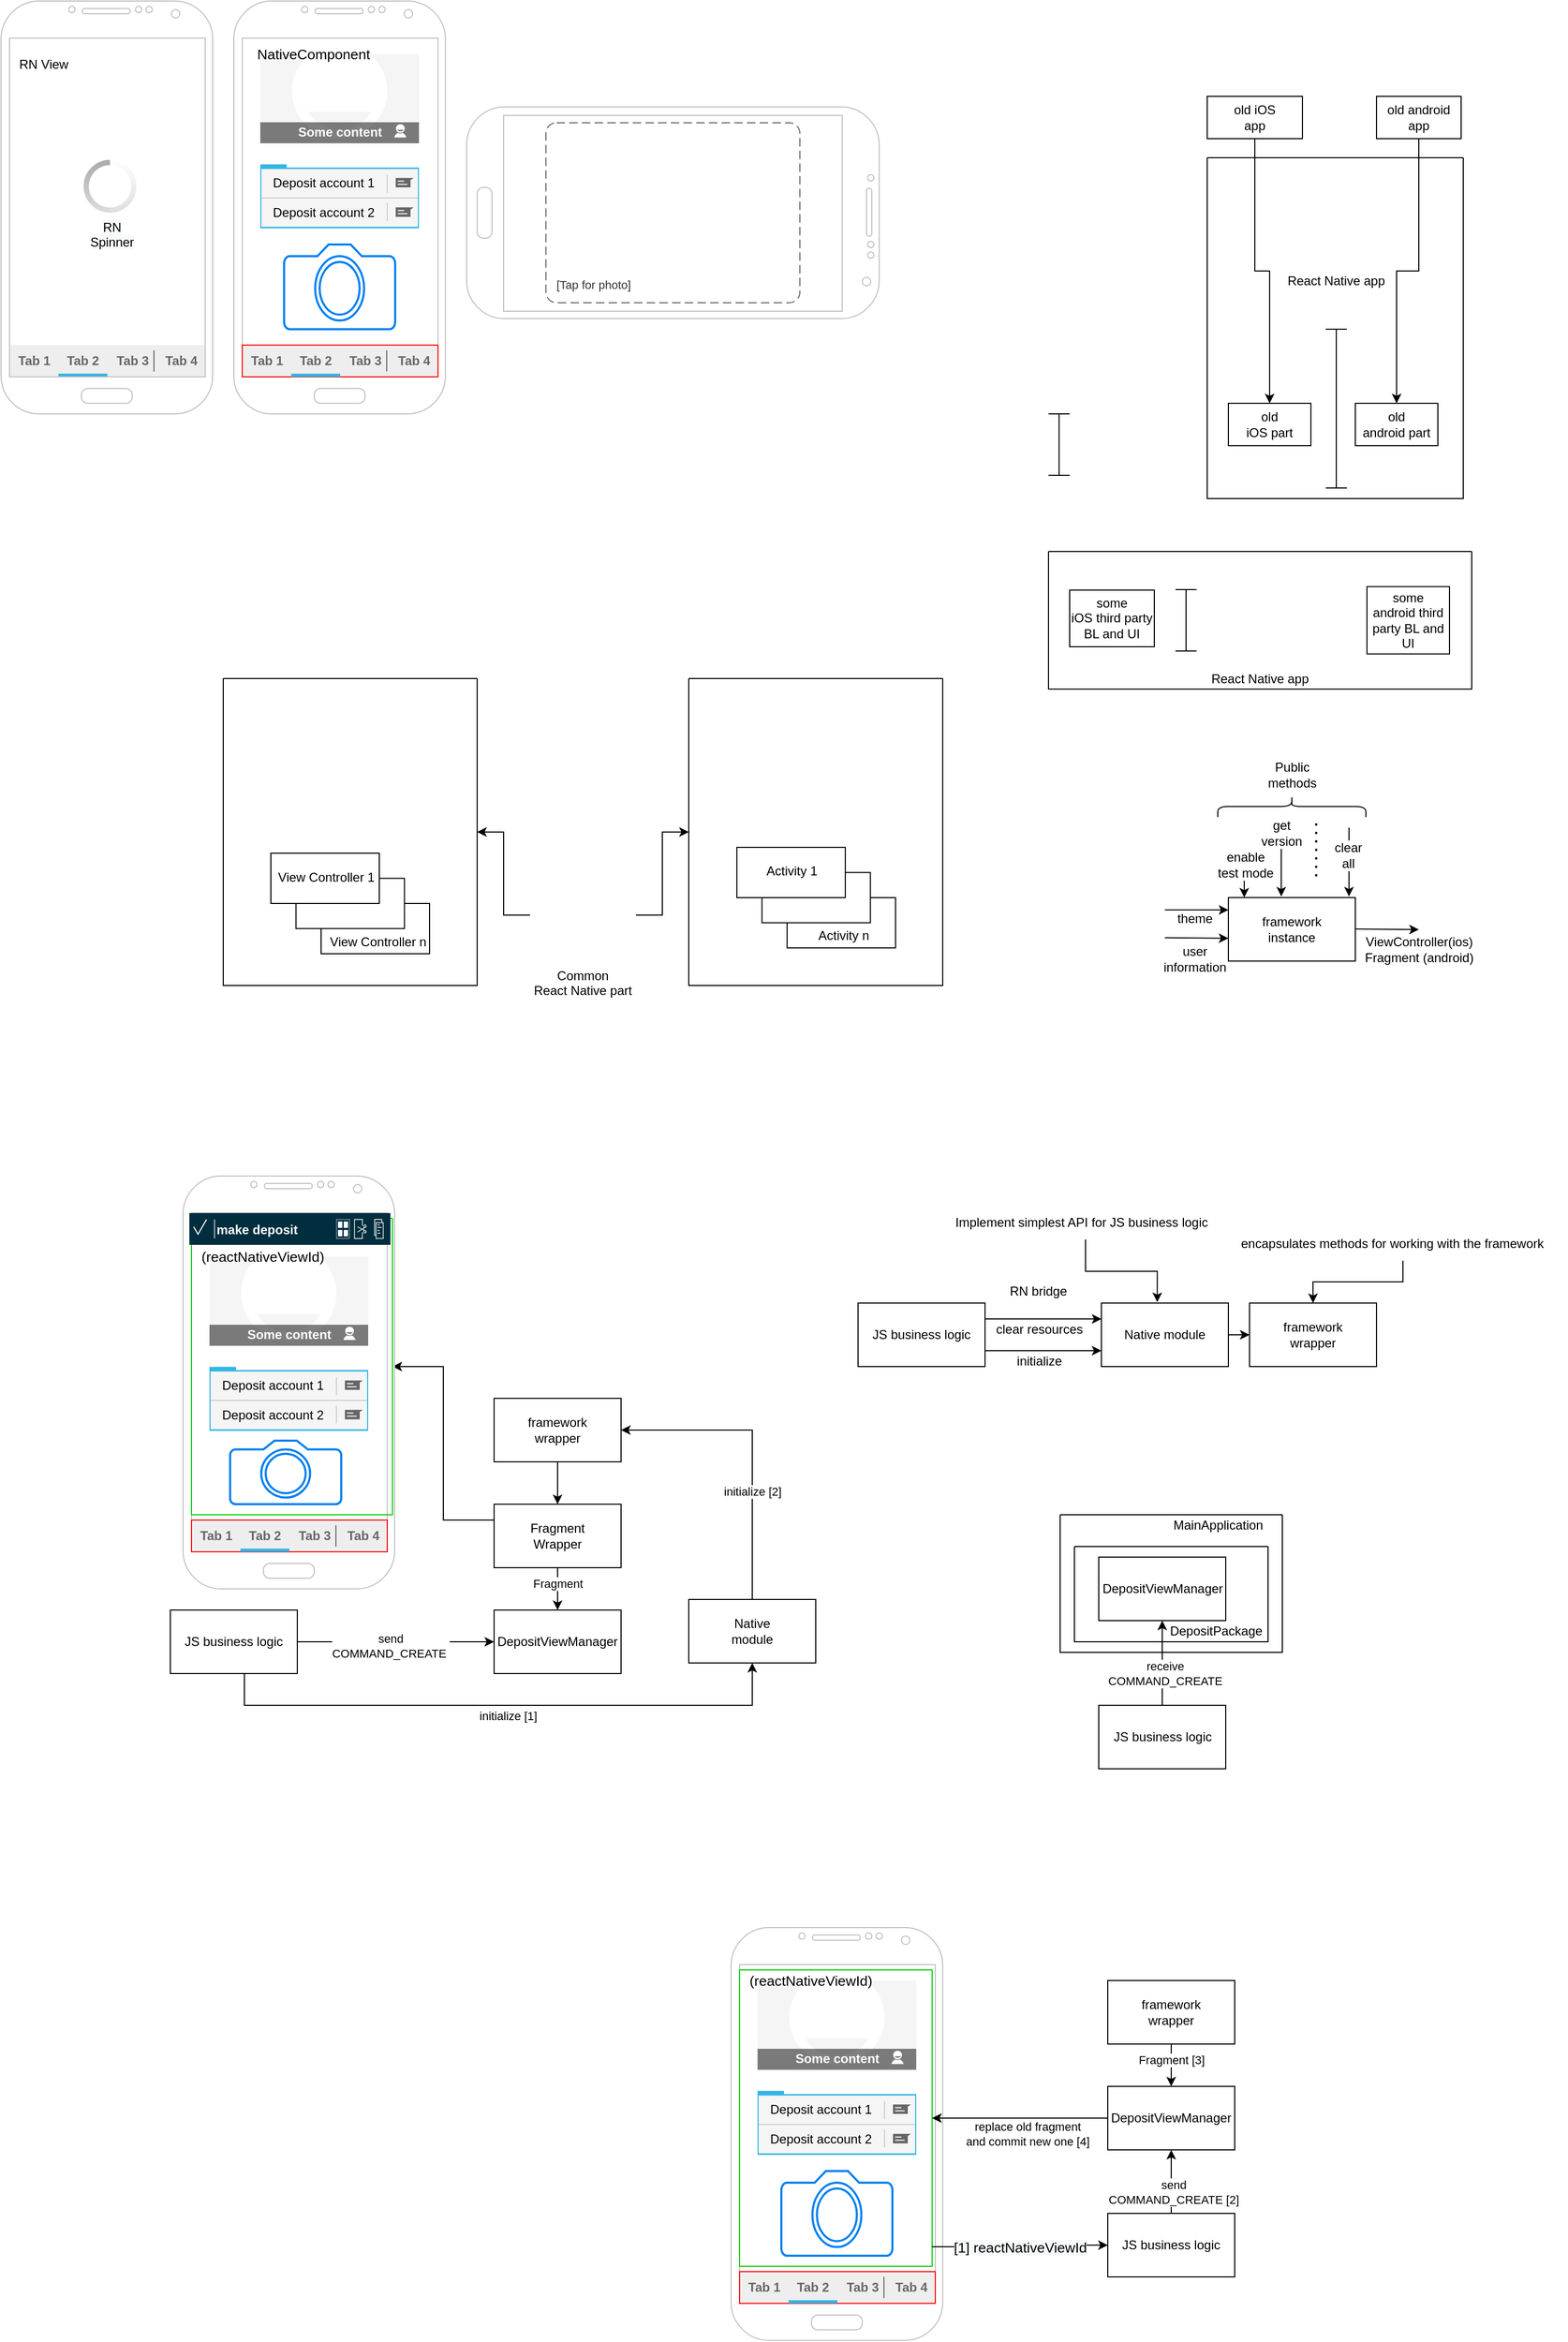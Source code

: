 <mxfile version="16.6.6" type="github">
  <diagram id="C5RBs43oDa-KdzZeNtuy" name="Page-1">
    <mxGraphModel dx="1318" dy="682" grid="1" gridSize="10" guides="1" tooltips="1" connect="1" arrows="1" fold="1" page="1" pageScale="1" pageWidth="827" pageHeight="1169" math="0" shadow="0">
      <root>
        <mxCell id="WIyWlLk6GJQsqaUBKTNV-0" />
        <mxCell id="WIyWlLk6GJQsqaUBKTNV-1" parent="WIyWlLk6GJQsqaUBKTNV-0" />
        <mxCell id="p4bR1tGpnA0kBvsWJO0l-9" value="" style="group" parent="WIyWlLk6GJQsqaUBKTNV-1" vertex="1" connectable="0">
          <mxGeometry x="30" y="90" width="200" height="390" as="geometry" />
        </mxCell>
        <mxCell id="p4bR1tGpnA0kBvsWJO0l-1" value="" style="strokeWidth=1;html=1;shadow=0;dashed=0;shape=mxgraph.android.rrect;rSize=0;fillColor=#eeeeee;strokeColor=none;" parent="p4bR1tGpnA0kBvsWJO0l-9" vertex="1">
          <mxGeometry x="8" y="325" width="185" height="30" as="geometry" />
        </mxCell>
        <mxCell id="p4bR1tGpnA0kBvsWJO0l-2" value="Tab 1" style="strokeWidth=1;html=1;shadow=0;dashed=0;shape=mxgraph.android.anchor;fontStyle=1;fontColor=#666666;" parent="p4bR1tGpnA0kBvsWJO0l-1" vertex="1">
          <mxGeometry width="46.25" height="30" as="geometry" />
        </mxCell>
        <mxCell id="p4bR1tGpnA0kBvsWJO0l-3" value="Tab 2" style="strokeWidth=1;html=1;shadow=0;dashed=0;shape=mxgraph.android.rrect;rSize=0;fontStyle=1;fillColor=none;strokeColor=none;fontColor=#666666;" parent="p4bR1tGpnA0kBvsWJO0l-1" vertex="1">
          <mxGeometry x="46.25" width="46.25" height="30" as="geometry" />
        </mxCell>
        <mxCell id="p4bR1tGpnA0kBvsWJO0l-4" value="" style="strokeWidth=1;html=1;shadow=0;dashed=0;shape=mxgraph.android.rrect;rSize=0;fillColor=#33b5e5;strokeColor=none;" parent="p4bR1tGpnA0kBvsWJO0l-3" vertex="1">
          <mxGeometry y="27" width="46.25" height="3" as="geometry" />
        </mxCell>
        <mxCell id="p4bR1tGpnA0kBvsWJO0l-5" value="Tab 3" style="strokeWidth=1;html=1;shadow=0;dashed=0;shape=mxgraph.android.anchor;fontStyle=1;fontColor=#666666;" parent="p4bR1tGpnA0kBvsWJO0l-1" vertex="1">
          <mxGeometry x="92.5" width="46.25" height="30" as="geometry" />
        </mxCell>
        <mxCell id="p4bR1tGpnA0kBvsWJO0l-6" value="Tab 4" style="strokeWidth=1;html=1;shadow=0;dashed=0;shape=mxgraph.android.anchor;fontStyle=1;fontColor=#666666;" parent="p4bR1tGpnA0kBvsWJO0l-1" vertex="1">
          <mxGeometry x="138.75" width="46.25" height="30" as="geometry" />
        </mxCell>
        <mxCell id="p4bR1tGpnA0kBvsWJO0l-7" value="" style="shape=line;strokeColor=#666666;direction=south;" parent="p4bR1tGpnA0kBvsWJO0l-1" vertex="1">
          <mxGeometry x="131.5" y="5" width="10" height="20" as="geometry" />
        </mxCell>
        <mxCell id="p4bR1tGpnA0kBvsWJO0l-0" value="" style="verticalLabelPosition=bottom;verticalAlign=top;html=1;shadow=0;dashed=0;strokeWidth=1;shape=mxgraph.android.phone2;strokeColor=#c0c0c0;" parent="p4bR1tGpnA0kBvsWJO0l-9" vertex="1">
          <mxGeometry width="200" height="390" as="geometry" />
        </mxCell>
        <mxCell id="p4bR1tGpnA0kBvsWJO0l-8" value="" style="verticalLabelPosition=bottom;verticalAlign=top;html=1;shadow=0;dashed=0;strokeWidth=1;shape=mxgraph.android.indeterminateSpinner;" parent="p4bR1tGpnA0kBvsWJO0l-9" vertex="1">
          <mxGeometry x="78" y="150" width="50" height="50" as="geometry" />
        </mxCell>
        <mxCell id="KGTTk-ImKD-ywLQ9llr4-223" value="RN View" style="text;html=1;align=center;verticalAlign=middle;resizable=0;points=[];autosize=1;strokeColor=none;fillColor=none;fontSize=12;fontFamily=Helvetica;fontColor=default;" parent="p4bR1tGpnA0kBvsWJO0l-9" vertex="1">
          <mxGeometry x="10" y="50" width="60" height="20" as="geometry" />
        </mxCell>
        <mxCell id="KGTTk-ImKD-ywLQ9llr4-224" value="&lt;span style=&quot;color: rgb(0 , 0 , 0) ; font-family: &amp;#34;helvetica&amp;#34; ; font-size: 12px ; font-style: normal ; font-weight: 400 ; letter-spacing: normal ; text-indent: 0px ; text-transform: none ; word-spacing: 0px ; background-color: rgb(248 , 249 , 250) ; display: inline ; float: none&quot;&gt;RN&lt;br&gt;Spinner&lt;/span&gt;" style="text;whiteSpace=wrap;html=1;fontSize=12;fontFamily=Helvetica;fontColor=default;align=center;" parent="p4bR1tGpnA0kBvsWJO0l-9" vertex="1">
          <mxGeometry x="70" y="200" width="70" height="30" as="geometry" />
        </mxCell>
        <mxCell id="p4bR1tGpnA0kBvsWJO0l-28" value="" style="group" parent="WIyWlLk6GJQsqaUBKTNV-1" vertex="1" connectable="0">
          <mxGeometry x="250" y="90" width="200" height="390" as="geometry" />
        </mxCell>
        <mxCell id="p4bR1tGpnA0kBvsWJO0l-11" value="" style="verticalLabelPosition=bottom;verticalAlign=top;html=1;shadow=0;dashed=0;strokeWidth=1;shape=mxgraph.android.phone2;strokeColor=#c0c0c0;" parent="p4bR1tGpnA0kBvsWJO0l-28" vertex="1">
          <mxGeometry width="200" height="390" as="geometry" />
        </mxCell>
        <mxCell id="p4bR1tGpnA0kBvsWJO0l-12" value="" style="strokeWidth=1;html=1;shadow=0;dashed=0;shape=mxgraph.android.rrect;rSize=0;fillColor=#eeeeee;strokeColor=#FF0000;" parent="p4bR1tGpnA0kBvsWJO0l-28" vertex="1">
          <mxGeometry x="8" y="325" width="185" height="30" as="geometry" />
        </mxCell>
        <mxCell id="p4bR1tGpnA0kBvsWJO0l-13" value="Tab 1" style="strokeWidth=1;html=1;shadow=0;dashed=0;shape=mxgraph.android.anchor;fontStyle=1;fontColor=#666666;" parent="p4bR1tGpnA0kBvsWJO0l-12" vertex="1">
          <mxGeometry width="46.25" height="30" as="geometry" />
        </mxCell>
        <mxCell id="p4bR1tGpnA0kBvsWJO0l-14" value="Tab 2" style="strokeWidth=1;html=1;shadow=0;dashed=0;shape=mxgraph.android.rrect;rSize=0;fontStyle=1;fillColor=none;strokeColor=none;fontColor=#666666;" parent="p4bR1tGpnA0kBvsWJO0l-12" vertex="1">
          <mxGeometry x="46.25" width="46.25" height="30" as="geometry" />
        </mxCell>
        <mxCell id="p4bR1tGpnA0kBvsWJO0l-15" value="" style="strokeWidth=1;html=1;shadow=0;dashed=0;shape=mxgraph.android.rrect;rSize=0;fillColor=#33b5e5;strokeColor=none;" parent="p4bR1tGpnA0kBvsWJO0l-14" vertex="1">
          <mxGeometry y="27" width="46.25" height="3" as="geometry" />
        </mxCell>
        <mxCell id="p4bR1tGpnA0kBvsWJO0l-16" value="Tab 3" style="strokeWidth=1;html=1;shadow=0;dashed=0;shape=mxgraph.android.anchor;fontStyle=1;fontColor=#666666;" parent="p4bR1tGpnA0kBvsWJO0l-12" vertex="1">
          <mxGeometry x="92.5" width="46.25" height="30" as="geometry" />
        </mxCell>
        <mxCell id="p4bR1tGpnA0kBvsWJO0l-17" value="Tab 4" style="strokeWidth=1;html=1;shadow=0;dashed=0;shape=mxgraph.android.anchor;fontStyle=1;fontColor=#666666;" parent="p4bR1tGpnA0kBvsWJO0l-12" vertex="1">
          <mxGeometry x="138.75" width="46.25" height="30" as="geometry" />
        </mxCell>
        <mxCell id="p4bR1tGpnA0kBvsWJO0l-18" value="" style="shape=line;strokeColor=#666666;direction=south;" parent="p4bR1tGpnA0kBvsWJO0l-12" vertex="1">
          <mxGeometry x="131.5" y="5" width="10" height="20" as="geometry" />
        </mxCell>
        <mxCell id="p4bR1tGpnA0kBvsWJO0l-23" value="" style="strokeWidth=1;html=1;shadow=0;dashed=0;shape=mxgraph.android.quick_contact;sketch=0;" parent="p4bR1tGpnA0kBvsWJO0l-28" vertex="1">
          <mxGeometry x="25" y="50" width="150" height="165" as="geometry" />
        </mxCell>
        <mxCell id="p4bR1tGpnA0kBvsWJO0l-24" value="Some content" style="strokeWidth=1;html=1;shadow=0;dashed=0;shape=mxgraph.android.anchor;rSize=0;fontStyle=1;fontColor=#FFFFFF;" parent="p4bR1tGpnA0kBvsWJO0l-23" vertex="1">
          <mxGeometry y="65" width="150" height="18" as="geometry" />
        </mxCell>
        <mxCell id="p4bR1tGpnA0kBvsWJO0l-25" value="Deposit account 1" style="strokeWidth=1;html=1;shadow=0;dashed=0;shape=mxgraph.android.anchor;rSize=0;align=left;spacingLeft=10;" parent="p4bR1tGpnA0kBvsWJO0l-23" vertex="1">
          <mxGeometry y="108" width="120" height="28" as="geometry" />
        </mxCell>
        <mxCell id="p4bR1tGpnA0kBvsWJO0l-26" value="Deposit account 2" style="strokeWidth=1;html=1;shadow=0;dashed=0;shape=mxgraph.android.anchor;rSize=0;align=left;spacingLeft=10;" parent="p4bR1tGpnA0kBvsWJO0l-23" vertex="1">
          <mxGeometry y="136" width="120" height="28" as="geometry" />
        </mxCell>
        <mxCell id="KGTTk-ImKD-ywLQ9llr4-226" value="&lt;span id=&quot;docs-internal-guid-2c0e8ebd-7fff-5eb9-b95c-8e6b82423e43&quot;&gt;&lt;span style=&quot;font-size: 10pt ; font-family: &amp;#34;arial&amp;#34; ; background-color: transparent ; vertical-align: baseline&quot;&gt;NativeComponent&lt;/span&gt;&lt;/span&gt;" style="text;html=1;align=center;verticalAlign=middle;resizable=0;points=[];autosize=1;strokeColor=none;fillColor=none;fontSize=12;fontFamily=Helvetica;fontColor=default;" parent="p4bR1tGpnA0kBvsWJO0l-23" vertex="1">
          <mxGeometry x="-10" y="-10" width="120" height="20" as="geometry" />
        </mxCell>
        <mxCell id="p4bR1tGpnA0kBvsWJO0l-27" value="" style="html=1;verticalLabelPosition=bottom;align=center;labelBackgroundColor=#ffffff;verticalAlign=top;strokeWidth=2;strokeColor=#0080F0;shadow=0;dashed=0;shape=mxgraph.ios7.icons.camera;" parent="p4bR1tGpnA0kBvsWJO0l-28" vertex="1">
          <mxGeometry x="47.5" y="230" width="105" height="80" as="geometry" />
        </mxCell>
        <mxCell id="p4bR1tGpnA0kBvsWJO0l-30" value="" style="verticalLabelPosition=bottom;verticalAlign=top;html=1;shadow=0;dashed=0;strokeWidth=1;shape=mxgraph.android.phone2;strokeColor=#c0c0c0;direction=south;" parent="WIyWlLk6GJQsqaUBKTNV-1" vertex="1">
          <mxGeometry x="470" y="190" width="390" height="200" as="geometry" />
        </mxCell>
        <mxCell id="KGTTk-ImKD-ywLQ9llr4-15" value="" style="shape=image;verticalLabelPosition=bottom;labelBackgroundColor=default;verticalAlign=top;aspect=fixed;imageAspect=0;image=https://www.pinclipart.com/picdir/big/340-3403092_check-clipart-deposit-png-download.png;" parent="WIyWlLk6GJQsqaUBKTNV-1" vertex="1">
          <mxGeometry x="585" y="220" width="160" height="120" as="geometry" />
        </mxCell>
        <object placeholders="1" c4Name="" c4Type="SystemScopeBoundary" c4Application="Tap for photo" label="&lt;font style=&quot;font-size: 16px&quot;&gt;&lt;b&gt;&lt;div style=&quot;text-align: left&quot;&gt;%c4Name%&lt;/div&gt;&lt;/b&gt;&lt;/font&gt;&lt;div style=&quot;text-align: left&quot;&gt;[%c4Application%]&lt;/div&gt;" id="KGTTk-ImKD-ywLQ9llr4-31">
          <mxCell style="rounded=1;fontSize=11;whiteSpace=wrap;html=1;dashed=1;arcSize=20;fillColor=none;strokeColor=#666666;fontColor=#333333;labelBackgroundColor=none;align=left;verticalAlign=bottom;labelBorderColor=none;spacingTop=0;spacing=10;dashPattern=8 4;metaEdit=1;rotatable=0;perimeter=rectanglePerimeter;noLabel=0;labelPadding=0;allowArrows=0;connectable=0;expand=0;recursiveResize=0;editable=1;pointerEvents=0;absoluteArcSize=1;points=[[0.25,0,0],[0.5,0,0],[0.75,0,0],[1,0.25,0],[1,0.5,0],[1,0.75,0],[0.75,1,0],[0.5,1,0],[0.25,1,0],[0,0.75,0],[0,0.5,0],[0,0.25,0]];fontFamily=Helvetica;" parent="WIyWlLk6GJQsqaUBKTNV-1" vertex="1">
            <mxGeometry x="545" y="205" width="240" height="170" as="geometry" />
          </mxCell>
        </object>
        <mxCell id="KGTTk-ImKD-ywLQ9llr4-59" value="" style="swimlane;startSize=0;labelBackgroundColor=default;fontFamily=Helvetica;fontSize=12;fontColor=default;strokeColor=default;fillColor=default;" parent="WIyWlLk6GJQsqaUBKTNV-1" vertex="1">
          <mxGeometry x="240" y="730" width="240" height="290" as="geometry" />
        </mxCell>
        <mxCell id="KGTTk-ImKD-ywLQ9llr4-32" value="" style="shape=image;verticalLabelPosition=bottom;labelBackgroundColor=default;verticalAlign=top;aspect=fixed;imageAspect=0;image=https://upload.wikimedia.org/wikipedia/commons/thumb/c/ca/IOS_logo.svg/300px-IOS_logo.svg.png;" parent="KGTTk-ImKD-ywLQ9llr4-59" vertex="1">
          <mxGeometry x="50" y="10" width="140" height="140" as="geometry" />
        </mxCell>
        <mxCell id="KGTTk-ImKD-ywLQ9llr4-74" value="" style="group" parent="KGTTk-ImKD-ywLQ9llr4-59" vertex="1" connectable="0">
          <mxGeometry x="45" y="165" width="154" height="106" as="geometry" />
        </mxCell>
        <mxCell id="KGTTk-ImKD-ywLQ9llr4-67" value="" style="verticalLabelPosition=bottom;verticalAlign=top;html=1;shape=mxgraph.basic.layered_rect;dx=47.5;outlineConnect=0;labelBackgroundColor=default;fontFamily=Helvetica;fontSize=12;fontColor=default;strokeColor=default;fillColor=default;" parent="KGTTk-ImKD-ywLQ9llr4-74" vertex="1">
          <mxGeometry width="150" height="95" as="geometry" />
        </mxCell>
        <mxCell id="KGTTk-ImKD-ywLQ9llr4-71" value="View Controller 1" style="text;html=1;strokeColor=none;fillColor=none;align=center;verticalAlign=middle;whiteSpace=wrap;rounded=0;labelBackgroundColor=default;fontFamily=Helvetica;fontSize=12;fontColor=default;" parent="KGTTk-ImKD-ywLQ9llr4-74" vertex="1">
          <mxGeometry width="105" height="45" as="geometry" />
        </mxCell>
        <mxCell id="KGTTk-ImKD-ywLQ9llr4-72" value="View Controller n" style="text;html=1;strokeColor=none;fillColor=none;align=center;verticalAlign=middle;whiteSpace=wrap;rounded=0;labelBackgroundColor=default;fontFamily=Helvetica;fontSize=12;fontColor=default;" parent="KGTTk-ImKD-ywLQ9llr4-74" vertex="1">
          <mxGeometry x="49" y="61" width="105" height="45" as="geometry" />
        </mxCell>
        <mxCell id="KGTTk-ImKD-ywLQ9llr4-117" value="" style="shape=image;verticalLabelPosition=bottom;labelBackgroundColor=default;verticalAlign=top;aspect=fixed;imageAspect=0;image=https://upload.wikimedia.org/wikipedia/commons/thumb/a/a7/React-icon.svg/1200px-React-icon.svg.png;" parent="KGTTk-ImKD-ywLQ9llr4-74" vertex="1">
          <mxGeometry x="100" y="47.92" width="26.47" height="23" as="geometry" />
        </mxCell>
        <mxCell id="KGTTk-ImKD-ywLQ9llr4-60" value="" style="swimlane;startSize=0;labelBackgroundColor=default;fontFamily=Helvetica;fontSize=12;fontColor=default;strokeColor=default;fillColor=default;" parent="WIyWlLk6GJQsqaUBKTNV-1" vertex="1">
          <mxGeometry x="680" y="730" width="240" height="290" as="geometry" />
        </mxCell>
        <mxCell id="KGTTk-ImKD-ywLQ9llr4-62" value="" style="shape=image;verticalLabelPosition=bottom;labelBackgroundColor=default;verticalAlign=top;aspect=fixed;imageAspect=0;image=https://www.tadviser.ru/images/f/f4/11ap_resize.png;" parent="KGTTk-ImKD-ywLQ9llr4-60" vertex="1">
          <mxGeometry x="45.43" y="15.5" width="149.13" height="134.5" as="geometry" />
        </mxCell>
        <mxCell id="KGTTk-ImKD-ywLQ9llr4-75" value="" style="group" parent="KGTTk-ImKD-ywLQ9llr4-60" vertex="1" connectable="0">
          <mxGeometry x="45.43" y="159.5" width="154" height="106" as="geometry" />
        </mxCell>
        <mxCell id="KGTTk-ImKD-ywLQ9llr4-76" value="" style="verticalLabelPosition=bottom;verticalAlign=top;html=1;shape=mxgraph.basic.layered_rect;dx=47.5;outlineConnect=0;labelBackgroundColor=default;fontFamily=Helvetica;fontSize=12;fontColor=default;strokeColor=default;fillColor=default;" parent="KGTTk-ImKD-ywLQ9llr4-75" vertex="1">
          <mxGeometry width="150" height="95" as="geometry" />
        </mxCell>
        <mxCell id="KGTTk-ImKD-ywLQ9llr4-77" value="Activity 1" style="text;html=1;strokeColor=none;fillColor=none;align=center;verticalAlign=middle;whiteSpace=wrap;rounded=0;labelBackgroundColor=default;fontFamily=Helvetica;fontSize=12;fontColor=default;" parent="KGTTk-ImKD-ywLQ9llr4-75" vertex="1">
          <mxGeometry width="105" height="45" as="geometry" />
        </mxCell>
        <mxCell id="KGTTk-ImKD-ywLQ9llr4-78" value="Activity n" style="text;html=1;strokeColor=none;fillColor=none;align=center;verticalAlign=middle;whiteSpace=wrap;rounded=0;labelBackgroundColor=default;fontFamily=Helvetica;fontSize=12;fontColor=default;" parent="KGTTk-ImKD-ywLQ9llr4-75" vertex="1">
          <mxGeometry x="49" y="61" width="105" height="45" as="geometry" />
        </mxCell>
        <mxCell id="KGTTk-ImKD-ywLQ9llr4-119" value="" style="shape=image;verticalLabelPosition=bottom;labelBackgroundColor=default;verticalAlign=top;aspect=fixed;imageAspect=0;image=https://upload.wikimedia.org/wikipedia/commons/thumb/a/a7/React-icon.svg/1200px-React-icon.svg.png;" parent="KGTTk-ImKD-ywLQ9llr4-75" vertex="1">
          <mxGeometry x="99.57" y="48.0" width="26.47" height="23" as="geometry" />
        </mxCell>
        <mxCell id="KGTTk-ImKD-ywLQ9llr4-88" style="edgeStyle=orthogonalEdgeStyle;rounded=0;orthogonalLoop=1;jettySize=auto;html=1;exitX=0;exitY=0.5;exitDx=0;exitDy=0;entryX=1;entryY=0.5;entryDx=0;entryDy=0;fontFamily=Helvetica;fontSize=12;fontColor=default;" parent="WIyWlLk6GJQsqaUBKTNV-1" source="KGTTk-ImKD-ywLQ9llr4-80" target="KGTTk-ImKD-ywLQ9llr4-59" edge="1">
          <mxGeometry relative="1" as="geometry" />
        </mxCell>
        <mxCell id="KGTTk-ImKD-ywLQ9llr4-89" style="edgeStyle=orthogonalEdgeStyle;rounded=0;orthogonalLoop=1;jettySize=auto;html=1;exitX=1;exitY=0.5;exitDx=0;exitDy=0;entryX=0;entryY=0.5;entryDx=0;entryDy=0;fontFamily=Helvetica;fontSize=12;fontColor=default;" parent="WIyWlLk6GJQsqaUBKTNV-1" source="KGTTk-ImKD-ywLQ9llr4-80" target="KGTTk-ImKD-ywLQ9llr4-60" edge="1">
          <mxGeometry relative="1" as="geometry" />
        </mxCell>
        <mxCell id="KGTTk-ImKD-ywLQ9llr4-80" value="Common&#xa;React Native part" style="shape=image;verticalLabelPosition=bottom;labelBackgroundColor=default;verticalAlign=top;aspect=fixed;imageAspect=0;image=https://upload.wikimedia.org/wikipedia/commons/thumb/a/a7/React-icon.svg/1200px-React-icon.svg.png;" parent="WIyWlLk6GJQsqaUBKTNV-1" vertex="1">
          <mxGeometry x="530" y="910" width="100" height="86.92" as="geometry" />
        </mxCell>
        <mxCell id="KGTTk-ImKD-ywLQ9llr4-92" value="" style="swimlane;startSize=0;labelBackgroundColor=default;fontFamily=Helvetica;fontSize=12;fontColor=default;strokeColor=default;fillColor=default;fontStyle=0" parent="WIyWlLk6GJQsqaUBKTNV-1" vertex="1">
          <mxGeometry x="1170" y="238" width="242" height="322" as="geometry" />
        </mxCell>
        <mxCell id="KGTTk-ImKD-ywLQ9llr4-107" value="React Native app" style="shape=image;verticalLabelPosition=bottom;labelBackgroundColor=default;verticalAlign=top;aspect=fixed;imageAspect=0;image=https://upload.wikimedia.org/wikipedia/commons/thumb/a/a7/React-icon.svg/1200px-React-icon.svg.png;" parent="KGTTk-ImKD-ywLQ9llr4-92" vertex="1">
          <mxGeometry x="72" y="15.5" width="100" height="86.92" as="geometry" />
        </mxCell>
        <mxCell id="KGTTk-ImKD-ywLQ9llr4-114" value="" style="shape=crossbar;whiteSpace=wrap;html=1;rounded=1;direction=south;labelBackgroundColor=default;fontFamily=Helvetica;fontSize=12;fontColor=default;strokeColor=default;fillColor=default;" parent="KGTTk-ImKD-ywLQ9llr4-92" vertex="1">
          <mxGeometry x="112" y="162" width="20" height="150" as="geometry" />
        </mxCell>
        <mxCell id="KGTTk-ImKD-ywLQ9llr4-123" value="old &lt;br&gt;iOS part" style="rounded=0;whiteSpace=wrap;html=1;labelBackgroundColor=default;fontFamily=Helvetica;fontSize=12;fontColor=default;strokeColor=default;fillColor=default;" parent="KGTTk-ImKD-ywLQ9llr4-92" vertex="1">
          <mxGeometry x="20" y="232" width="78" height="40" as="geometry" />
        </mxCell>
        <mxCell id="KGTTk-ImKD-ywLQ9llr4-126" value="old &lt;br&gt;android part" style="rounded=0;whiteSpace=wrap;html=1;labelBackgroundColor=default;fontFamily=Helvetica;fontSize=12;fontColor=default;strokeColor=default;fillColor=default;" parent="KGTTk-ImKD-ywLQ9llr4-92" vertex="1">
          <mxGeometry x="140" y="232" width="78" height="40" as="geometry" />
        </mxCell>
        <mxCell id="KGTTk-ImKD-ywLQ9llr4-127" style="edgeStyle=orthogonalEdgeStyle;rounded=0;orthogonalLoop=1;jettySize=auto;html=1;exitX=0.5;exitY=1;exitDx=0;exitDy=0;fontFamily=Helvetica;fontSize=12;fontColor=default;" parent="WIyWlLk6GJQsqaUBKTNV-1" source="KGTTk-ImKD-ywLQ9llr4-120" target="KGTTk-ImKD-ywLQ9llr4-123" edge="1">
          <mxGeometry relative="1" as="geometry" />
        </mxCell>
        <mxCell id="KGTTk-ImKD-ywLQ9llr4-120" value="old iOS&lt;br&gt;app" style="rounded=0;whiteSpace=wrap;html=1;labelBackgroundColor=default;fontFamily=Helvetica;fontSize=12;fontColor=default;strokeColor=default;fillColor=default;" parent="WIyWlLk6GJQsqaUBKTNV-1" vertex="1">
          <mxGeometry x="1170" y="180" width="90" height="40" as="geometry" />
        </mxCell>
        <mxCell id="KGTTk-ImKD-ywLQ9llr4-128" style="edgeStyle=orthogonalEdgeStyle;rounded=0;orthogonalLoop=1;jettySize=auto;html=1;exitX=0.5;exitY=1;exitDx=0;exitDy=0;entryX=0.5;entryY=0;entryDx=0;entryDy=0;fontFamily=Helvetica;fontSize=12;fontColor=default;" parent="WIyWlLk6GJQsqaUBKTNV-1" source="KGTTk-ImKD-ywLQ9llr4-122" target="KGTTk-ImKD-ywLQ9llr4-126" edge="1">
          <mxGeometry relative="1" as="geometry" />
        </mxCell>
        <mxCell id="KGTTk-ImKD-ywLQ9llr4-122" value="old android&lt;br&gt;app" style="rounded=0;whiteSpace=wrap;html=1;labelBackgroundColor=default;fontFamily=Helvetica;fontSize=12;fontColor=default;strokeColor=default;fillColor=default;" parent="WIyWlLk6GJQsqaUBKTNV-1" vertex="1">
          <mxGeometry x="1330" y="180" width="80" height="40" as="geometry" />
        </mxCell>
        <mxCell id="KGTTk-ImKD-ywLQ9llr4-129" value="" style="swimlane;startSize=0;labelBackgroundColor=default;fontFamily=Helvetica;fontSize=12;fontColor=default;strokeColor=default;fillColor=default;fontStyle=0" parent="WIyWlLk6GJQsqaUBKTNV-1" vertex="1">
          <mxGeometry x="1020" y="610" width="400" height="130" as="geometry" />
        </mxCell>
        <mxCell id="KGTTk-ImKD-ywLQ9llr4-130" value="React Native app" style="shape=image;verticalLabelPosition=bottom;labelBackgroundColor=default;verticalAlign=top;aspect=fixed;imageAspect=0;image=https://upload.wikimedia.org/wikipedia/commons/thumb/a/a7/React-icon.svg/1200px-React-icon.svg.png;" parent="KGTTk-ImKD-ywLQ9llr4-129" vertex="1">
          <mxGeometry x="150" y="19.77" width="100" height="86.92" as="geometry" />
        </mxCell>
        <mxCell id="KGTTk-ImKD-ywLQ9llr4-132" value="some&lt;br&gt;iOS&amp;nbsp;third party BL and UI" style="rounded=0;whiteSpace=wrap;html=1;labelBackgroundColor=default;fontFamily=Helvetica;fontSize=12;fontColor=default;strokeColor=default;fillColor=default;" parent="KGTTk-ImKD-ywLQ9llr4-129" vertex="1">
          <mxGeometry x="20" y="36.46" width="80" height="53.54" as="geometry" />
        </mxCell>
        <mxCell id="KGTTk-ImKD-ywLQ9llr4-140" value="some&lt;br&gt;android third party BL and UI" style="rounded=0;whiteSpace=wrap;html=1;labelBackgroundColor=default;fontFamily=Helvetica;fontSize=12;fontColor=default;strokeColor=default;fillColor=default;" parent="KGTTk-ImKD-ywLQ9llr4-129" vertex="1">
          <mxGeometry x="301" y="33.23" width="78" height="63.54" as="geometry" />
        </mxCell>
        <mxCell id="mcmseQoySNhmtUHUSnSa-1" value="" style="shape=crossbar;whiteSpace=wrap;html=1;rounded=1;direction=south;labelBackgroundColor=default;fontFamily=Helvetica;fontSize=12;fontColor=default;strokeColor=default;fillColor=default;" vertex="1" parent="KGTTk-ImKD-ywLQ9llr4-129">
          <mxGeometry x="120" y="36" width="20" height="58" as="geometry" />
        </mxCell>
        <mxCell id="KGTTk-ImKD-ywLQ9llr4-148" value="framework&lt;br&gt;instance" style="rounded=0;whiteSpace=wrap;html=1;labelBackgroundColor=default;fontFamily=Helvetica;fontSize=12;fontColor=default;strokeColor=default;fillColor=default;" parent="WIyWlLk6GJQsqaUBKTNV-1" vertex="1">
          <mxGeometry x="1190" y="936.92" width="120" height="60" as="geometry" />
        </mxCell>
        <mxCell id="KGTTk-ImKD-ywLQ9llr4-149" value="" style="endArrow=classic;html=1;rounded=0;fontFamily=Helvetica;fontSize=12;fontColor=default;" parent="WIyWlLk6GJQsqaUBKTNV-1" edge="1">
          <mxGeometry width="50" height="50" relative="1" as="geometry">
            <mxPoint x="1130" y="974.92" as="sourcePoint" />
            <mxPoint x="1190" y="975.42" as="targetPoint" />
          </mxGeometry>
        </mxCell>
        <mxCell id="KGTTk-ImKD-ywLQ9llr4-150" value="user&lt;br&gt;information" style="edgeLabel;html=1;align=center;verticalAlign=middle;resizable=0;points=[];fontSize=12;fontFamily=Helvetica;fontColor=default;" parent="KGTTk-ImKD-ywLQ9llr4-149" vertex="1" connectable="0">
          <mxGeometry x="-0.556" y="2" relative="1" as="geometry">
            <mxPoint x="14" y="22" as="offset" />
          </mxGeometry>
        </mxCell>
        <mxCell id="KGTTk-ImKD-ywLQ9llr4-154" value="" style="endArrow=classic;html=1;rounded=0;fontFamily=Helvetica;fontSize=12;fontColor=default;" parent="WIyWlLk6GJQsqaUBKTNV-1" edge="1">
          <mxGeometry width="50" height="50" relative="1" as="geometry">
            <mxPoint x="1310" y="966.65" as="sourcePoint" />
            <mxPoint x="1370" y="967.15" as="targetPoint" />
          </mxGeometry>
        </mxCell>
        <mxCell id="KGTTk-ImKD-ywLQ9llr4-155" value="ViewController(ios)&lt;br&gt;Fragment (android)" style="edgeLabel;html=1;align=center;verticalAlign=middle;resizable=0;points=[];fontSize=12;fontFamily=Helvetica;fontColor=default;" parent="KGTTk-ImKD-ywLQ9llr4-154" vertex="1" connectable="0">
          <mxGeometry x="-0.556" y="2" relative="1" as="geometry">
            <mxPoint x="46" y="21" as="offset" />
          </mxGeometry>
        </mxCell>
        <mxCell id="KGTTk-ImKD-ywLQ9llr4-156" value="" style="endArrow=classic;html=1;rounded=0;fontFamily=Helvetica;fontSize=12;fontColor=default;entryX=0;entryY=0.25;entryDx=0;entryDy=0;" parent="WIyWlLk6GJQsqaUBKTNV-1" edge="1">
          <mxGeometry width="50" height="50" relative="1" as="geometry">
            <mxPoint x="1130" y="948.65" as="sourcePoint" />
            <mxPoint x="1190" y="948.65" as="targetPoint" />
          </mxGeometry>
        </mxCell>
        <mxCell id="KGTTk-ImKD-ywLQ9llr4-157" value="theme" style="edgeLabel;html=1;align=center;verticalAlign=middle;resizable=0;points=[];fontSize=12;fontFamily=Helvetica;fontColor=default;" parent="KGTTk-ImKD-ywLQ9llr4-156" vertex="1" connectable="0">
          <mxGeometry x="-0.556" y="2" relative="1" as="geometry">
            <mxPoint x="14" y="10" as="offset" />
          </mxGeometry>
        </mxCell>
        <mxCell id="KGTTk-ImKD-ywLQ9llr4-160" value="" style="endArrow=classic;html=1;rounded=0;fontFamily=Helvetica;fontSize=12;fontColor=default;entryX=0.25;entryY=0;entryDx=0;entryDy=0;" parent="WIyWlLk6GJQsqaUBKTNV-1" edge="1">
          <mxGeometry width="50" height="50" relative="1" as="geometry">
            <mxPoint x="1205" y="895.92" as="sourcePoint" />
            <mxPoint x="1205" y="936.92" as="targetPoint" />
          </mxGeometry>
        </mxCell>
        <mxCell id="KGTTk-ImKD-ywLQ9llr4-162" value="enable&lt;br&gt;test mode" style="edgeLabel;html=1;align=center;verticalAlign=middle;resizable=0;points=[];fontSize=12;fontFamily=Helvetica;fontColor=default;" parent="KGTTk-ImKD-ywLQ9llr4-160" vertex="1" connectable="0">
          <mxGeometry x="-0.333" y="1" relative="1" as="geometry">
            <mxPoint y="-4" as="offset" />
          </mxGeometry>
        </mxCell>
        <mxCell id="KGTTk-ImKD-ywLQ9llr4-163" value="" style="endArrow=classic;html=1;rounded=0;fontFamily=Helvetica;fontSize=12;fontColor=default;" parent="WIyWlLk6GJQsqaUBKTNV-1" edge="1">
          <mxGeometry width="50" height="50" relative="1" as="geometry">
            <mxPoint x="1240" y="870.92" as="sourcePoint" />
            <mxPoint x="1240" y="935.92" as="targetPoint" />
          </mxGeometry>
        </mxCell>
        <mxCell id="KGTTk-ImKD-ywLQ9llr4-164" value="get&lt;br&gt;version" style="edgeLabel;html=1;align=center;verticalAlign=middle;resizable=0;points=[];fontSize=12;fontFamily=Helvetica;fontColor=default;" parent="KGTTk-ImKD-ywLQ9llr4-163" vertex="1" connectable="0">
          <mxGeometry x="-0.333" y="1" relative="1" as="geometry">
            <mxPoint x="-1" y="-17" as="offset" />
          </mxGeometry>
        </mxCell>
        <mxCell id="KGTTk-ImKD-ywLQ9llr4-166" value="" style="shape=curlyBracket;whiteSpace=wrap;html=1;rounded=1;flipH=1;labelBackgroundColor=default;fontFamily=Helvetica;fontSize=12;fontColor=default;strokeColor=default;fillColor=default;rotation=-90;" parent="WIyWlLk6GJQsqaUBKTNV-1" vertex="1">
          <mxGeometry x="1240" y="780.92" width="20" height="140" as="geometry" />
        </mxCell>
        <mxCell id="KGTTk-ImKD-ywLQ9llr4-167" value="Public &lt;br&gt;methods" style="text;html=1;align=center;verticalAlign=middle;resizable=0;points=[];autosize=1;strokeColor=none;fillColor=none;fontSize=12;fontFamily=Helvetica;fontColor=default;" parent="WIyWlLk6GJQsqaUBKTNV-1" vertex="1">
          <mxGeometry x="1220" y="805.92" width="60" height="30" as="geometry" />
        </mxCell>
        <mxCell id="KGTTk-ImKD-ywLQ9llr4-168" value="" style="endArrow=none;dashed=1;html=1;dashPattern=1 3;strokeWidth=2;rounded=0;fontFamily=Helvetica;fontSize=12;fontColor=default;" parent="WIyWlLk6GJQsqaUBKTNV-1" edge="1">
          <mxGeometry width="50" height="50" relative="1" as="geometry">
            <mxPoint x="1273" y="916.92" as="sourcePoint" />
            <mxPoint x="1273" y="866.92" as="targetPoint" />
          </mxGeometry>
        </mxCell>
        <mxCell id="KGTTk-ImKD-ywLQ9llr4-169" value="" style="endArrow=classic;html=1;rounded=0;fontFamily=Helvetica;fontSize=12;fontColor=default;" parent="WIyWlLk6GJQsqaUBKTNV-1" edge="1">
          <mxGeometry width="50" height="50" relative="1" as="geometry">
            <mxPoint x="1304" y="870.92" as="sourcePoint" />
            <mxPoint x="1304" y="935.92" as="targetPoint" />
            <Array as="points" />
          </mxGeometry>
        </mxCell>
        <mxCell id="KGTTk-ImKD-ywLQ9llr4-171" value="clear&lt;br&gt;all" style="edgeLabel;html=1;align=center;verticalAlign=middle;resizable=0;points=[];fontSize=12;fontFamily=Helvetica;fontColor=default;" parent="KGTTk-ImKD-ywLQ9llr4-169" vertex="1" connectable="0">
          <mxGeometry x="-0.193" y="-1" relative="1" as="geometry">
            <mxPoint as="offset" />
          </mxGeometry>
        </mxCell>
        <mxCell id="KGTTk-ImKD-ywLQ9llr4-189" value="" style="endArrow=classic;html=1;rounded=0;fontFamily=Helvetica;fontSize=12;fontColor=default;entryX=0;entryY=0.75;entryDx=0;entryDy=0;exitX=1;exitY=0.75;exitDx=0;exitDy=0;" parent="WIyWlLk6GJQsqaUBKTNV-1" source="KGTTk-ImKD-ywLQ9llr4-207" target="KGTTk-ImKD-ywLQ9llr4-204" edge="1">
          <mxGeometry width="50" height="50" relative="1" as="geometry">
            <mxPoint x="960" y="1349.47" as="sourcePoint" />
            <mxPoint x="1020" y="1349.97" as="targetPoint" />
          </mxGeometry>
        </mxCell>
        <mxCell id="KGTTk-ImKD-ywLQ9llr4-190" value="initialize" style="edgeLabel;html=1;align=center;verticalAlign=middle;resizable=0;points=[];fontSize=12;fontFamily=Helvetica;fontColor=default;" parent="KGTTk-ImKD-ywLQ9llr4-189" vertex="1" connectable="0">
          <mxGeometry x="-0.556" y="2" relative="1" as="geometry">
            <mxPoint x="26" y="12" as="offset" />
          </mxGeometry>
        </mxCell>
        <mxCell id="KGTTk-ImKD-ywLQ9llr4-214" value="" style="edgeStyle=orthogonalEdgeStyle;rounded=0;orthogonalLoop=1;jettySize=auto;html=1;fontFamily=Helvetica;fontSize=12;fontColor=default;" parent="WIyWlLk6GJQsqaUBKTNV-1" source="KGTTk-ImKD-ywLQ9llr4-204" target="KGTTk-ImKD-ywLQ9llr4-210" edge="1">
          <mxGeometry relative="1" as="geometry" />
        </mxCell>
        <mxCell id="KGTTk-ImKD-ywLQ9llr4-204" value="Native module" style="whiteSpace=wrap;html=1;labelBackgroundColor=default;fontFamily=Helvetica;fontSize=12;fontColor=default;strokeColor=default;fillColor=default;" parent="WIyWlLk6GJQsqaUBKTNV-1" vertex="1">
          <mxGeometry x="1070" y="1320" width="120" height="60" as="geometry" />
        </mxCell>
        <mxCell id="KGTTk-ImKD-ywLQ9llr4-207" value="JS&amp;nbsp;business logic" style="whiteSpace=wrap;html=1;labelBackgroundColor=default;fontFamily=Helvetica;fontSize=12;fontColor=default;strokeColor=default;fillColor=default;" parent="WIyWlLk6GJQsqaUBKTNV-1" vertex="1">
          <mxGeometry x="840" y="1320" width="120" height="60" as="geometry" />
        </mxCell>
        <mxCell id="KGTTk-ImKD-ywLQ9llr4-208" value="" style="endArrow=classic;html=1;rounded=0;fontFamily=Helvetica;fontSize=12;fontColor=default;entryX=0;entryY=0.25;entryDx=0;entryDy=0;exitX=1;exitY=0.25;exitDx=0;exitDy=0;" parent="WIyWlLk6GJQsqaUBKTNV-1" source="KGTTk-ImKD-ywLQ9llr4-207" target="KGTTk-ImKD-ywLQ9llr4-204" edge="1">
          <mxGeometry width="50" height="50" relative="1" as="geometry">
            <mxPoint x="960" y="1340" as="sourcePoint" />
            <mxPoint x="1050" y="1340" as="targetPoint" />
          </mxGeometry>
        </mxCell>
        <mxCell id="KGTTk-ImKD-ywLQ9llr4-209" value="clear resources" style="edgeLabel;html=1;align=center;verticalAlign=middle;resizable=0;points=[];fontSize=12;fontFamily=Helvetica;fontColor=default;" parent="KGTTk-ImKD-ywLQ9llr4-208" vertex="1" connectable="0">
          <mxGeometry x="-0.556" y="2" relative="1" as="geometry">
            <mxPoint x="26" y="12" as="offset" />
          </mxGeometry>
        </mxCell>
        <mxCell id="KGTTk-ImKD-ywLQ9llr4-210" value="framework&lt;br&gt;wrapper" style="whiteSpace=wrap;html=1;labelBackgroundColor=default;fontFamily=Helvetica;fontSize=12;fontColor=default;strokeColor=default;fillColor=default;" parent="WIyWlLk6GJQsqaUBKTNV-1" vertex="1">
          <mxGeometry x="1210" y="1320" width="120" height="60" as="geometry" />
        </mxCell>
        <mxCell id="KGTTk-ImKD-ywLQ9llr4-213" value="RN bridge" style="text;html=1;align=center;verticalAlign=middle;resizable=0;points=[];autosize=1;strokeColor=none;fillColor=none;fontSize=12;fontFamily=Helvetica;fontColor=default;" parent="WIyWlLk6GJQsqaUBKTNV-1" vertex="1">
          <mxGeometry x="975" y="1299" width="70" height="20" as="geometry" />
        </mxCell>
        <mxCell id="KGTTk-ImKD-ywLQ9llr4-218" style="edgeStyle=orthogonalEdgeStyle;rounded=0;orthogonalLoop=1;jettySize=auto;html=1;exitX=0.5;exitY=1;exitDx=0;exitDy=0;fontFamily=Helvetica;fontSize=12;fontColor=default;" parent="WIyWlLk6GJQsqaUBKTNV-1" source="KGTTk-ImKD-ywLQ9llr4-217" target="KGTTk-ImKD-ywLQ9llr4-210" edge="1">
          <mxGeometry relative="1" as="geometry" />
        </mxCell>
        <mxCell id="KGTTk-ImKD-ywLQ9llr4-217" value="encapsulates methods for working with the framework" style="text;whiteSpace=wrap;html=1;fontSize=12;fontFamily=Helvetica;fontColor=default;" parent="WIyWlLk6GJQsqaUBKTNV-1" vertex="1">
          <mxGeometry x="1200" y="1250" width="310" height="30" as="geometry" />
        </mxCell>
        <mxCell id="KGTTk-ImKD-ywLQ9llr4-220" style="edgeStyle=orthogonalEdgeStyle;rounded=0;orthogonalLoop=1;jettySize=auto;html=1;exitX=0.5;exitY=1;exitDx=0;exitDy=0;entryX=0.44;entryY=-0.015;entryDx=0;entryDy=0;entryPerimeter=0;fontFamily=Helvetica;fontSize=12;fontColor=default;" parent="WIyWlLk6GJQsqaUBKTNV-1" source="KGTTk-ImKD-ywLQ9llr4-219" target="KGTTk-ImKD-ywLQ9llr4-204" edge="1">
          <mxGeometry relative="1" as="geometry" />
        </mxCell>
        <mxCell id="KGTTk-ImKD-ywLQ9llr4-219" value="Implement simplest API for JS&amp;nbsp;&lt;span style=&quot;text-align: center ; background-color: rgb(255 , 255 , 255)&quot;&gt;business logic&lt;/span&gt;" style="text;whiteSpace=wrap;html=1;fontSize=12;fontFamily=Helvetica;fontColor=default;" parent="WIyWlLk6GJQsqaUBKTNV-1" vertex="1">
          <mxGeometry x="930" y="1230" width="250" height="30" as="geometry" />
        </mxCell>
        <mxCell id="ct266_aykTzsSoxZaurL-2" value="" style="edgeStyle=orthogonalEdgeStyle;rounded=0;orthogonalLoop=1;jettySize=auto;html=1;" parent="WIyWlLk6GJQsqaUBKTNV-1" source="ct266_aykTzsSoxZaurL-0" target="ct266_aykTzsSoxZaurL-1" edge="1">
          <mxGeometry relative="1" as="geometry" />
        </mxCell>
        <mxCell id="ct266_aykTzsSoxZaurL-3" value="receive&lt;br&gt;COMMAND_CREATE" style="edgeLabel;html=1;align=center;verticalAlign=middle;resizable=0;points=[];" parent="ct266_aykTzsSoxZaurL-2" vertex="1" connectable="0">
          <mxGeometry x="-0.054" relative="1" as="geometry">
            <mxPoint x="2" y="8" as="offset" />
          </mxGeometry>
        </mxCell>
        <mxCell id="ct266_aykTzsSoxZaurL-0" value="JS&amp;nbsp;business logic" style="whiteSpace=wrap;html=1;labelBackgroundColor=default;fontFamily=Helvetica;fontSize=12;fontColor=default;strokeColor=default;fillColor=default;" parent="WIyWlLk6GJQsqaUBKTNV-1" vertex="1">
          <mxGeometry x="1067.5" y="1700" width="120" height="60" as="geometry" />
        </mxCell>
        <mxCell id="ct266_aykTzsSoxZaurL-8" value="" style="swimlane;startSize=0;" parent="WIyWlLk6GJQsqaUBKTNV-1" vertex="1">
          <mxGeometry x="1031" y="1520" width="210" height="130" as="geometry" />
        </mxCell>
        <mxCell id="ct266_aykTzsSoxZaurL-9" value="MainApplication" style="text;html=1;align=center;verticalAlign=middle;resizable=0;points=[];autosize=1;strokeColor=none;fillColor=none;" parent="ct266_aykTzsSoxZaurL-8" vertex="1">
          <mxGeometry x="99" width="100" height="20" as="geometry" />
        </mxCell>
        <mxCell id="ct266_aykTzsSoxZaurL-4" value="" style="swimlane;startSize=0;" parent="ct266_aykTzsSoxZaurL-8" vertex="1">
          <mxGeometry x="13.5" y="30" width="183" height="90" as="geometry" />
        </mxCell>
        <mxCell id="ct266_aykTzsSoxZaurL-1" value="DepositViewManager" style="whiteSpace=wrap;html=1;labelBackgroundColor=default;fontFamily=Helvetica;fontSize=12;fontColor=default;strokeColor=default;fillColor=default;" parent="ct266_aykTzsSoxZaurL-4" vertex="1">
          <mxGeometry x="23" y="10" width="120" height="60" as="geometry" />
        </mxCell>
        <mxCell id="ct266_aykTzsSoxZaurL-7" value="DepositPackage" style="text;html=1;align=center;verticalAlign=middle;resizable=0;points=[];autosize=1;strokeColor=none;fillColor=none;" parent="ct266_aykTzsSoxZaurL-4" vertex="1">
          <mxGeometry x="83" y="70" width="100" height="20" as="geometry" />
        </mxCell>
        <mxCell id="ct266_aykTzsSoxZaurL-33" value="" style="edgeStyle=orthogonalEdgeStyle;rounded=0;orthogonalLoop=1;jettySize=auto;html=1;" parent="WIyWlLk6GJQsqaUBKTNV-1" source="ct266_aykTzsSoxZaurL-35" target="ct266_aykTzsSoxZaurL-39" edge="1">
          <mxGeometry relative="1" as="geometry" />
        </mxCell>
        <mxCell id="ct266_aykTzsSoxZaurL-34" value="send&lt;br&gt;COMMAND_CREATE [2]" style="edgeLabel;html=1;align=center;verticalAlign=middle;resizable=0;points=[];" parent="ct266_aykTzsSoxZaurL-33" vertex="1" connectable="0">
          <mxGeometry x="-0.054" relative="1" as="geometry">
            <mxPoint x="2" y="8" as="offset" />
          </mxGeometry>
        </mxCell>
        <mxCell id="ct266_aykTzsSoxZaurL-35" value="JS&amp;nbsp;business logic" style="whiteSpace=wrap;html=1;labelBackgroundColor=default;fontFamily=Helvetica;fontSize=12;fontColor=default;strokeColor=default;fillColor=default;" parent="WIyWlLk6GJQsqaUBKTNV-1" vertex="1">
          <mxGeometry x="1076" y="2180" width="120" height="60" as="geometry" />
        </mxCell>
        <mxCell id="ct266_aykTzsSoxZaurL-41" value="" style="group" parent="WIyWlLk6GJQsqaUBKTNV-1" vertex="1" connectable="0">
          <mxGeometry x="720" y="1910" width="208" height="390" as="geometry" />
        </mxCell>
        <mxCell id="ct266_aykTzsSoxZaurL-42" value="" style="verticalLabelPosition=bottom;verticalAlign=top;html=1;shadow=0;dashed=0;strokeWidth=1;shape=mxgraph.android.phone2;strokeColor=#c0c0c0;" parent="ct266_aykTzsSoxZaurL-41" vertex="1">
          <mxGeometry width="200" height="390" as="geometry" />
        </mxCell>
        <mxCell id="ct266_aykTzsSoxZaurL-43" value="" style="strokeWidth=1;html=1;shadow=0;dashed=0;shape=mxgraph.android.rrect;rSize=0;fillColor=#eeeeee;strokeColor=#FF0000;" parent="ct266_aykTzsSoxZaurL-41" vertex="1">
          <mxGeometry x="8" y="325" width="185" height="30" as="geometry" />
        </mxCell>
        <mxCell id="ct266_aykTzsSoxZaurL-44" value="Tab 1" style="strokeWidth=1;html=1;shadow=0;dashed=0;shape=mxgraph.android.anchor;fontStyle=1;fontColor=#666666;" parent="ct266_aykTzsSoxZaurL-43" vertex="1">
          <mxGeometry width="46.25" height="30" as="geometry" />
        </mxCell>
        <mxCell id="ct266_aykTzsSoxZaurL-45" value="Tab 2" style="strokeWidth=1;html=1;shadow=0;dashed=0;shape=mxgraph.android.rrect;rSize=0;fontStyle=1;fillColor=none;strokeColor=none;fontColor=#666666;" parent="ct266_aykTzsSoxZaurL-43" vertex="1">
          <mxGeometry x="46.25" width="46.25" height="30" as="geometry" />
        </mxCell>
        <mxCell id="ct266_aykTzsSoxZaurL-46" value="" style="strokeWidth=1;html=1;shadow=0;dashed=0;shape=mxgraph.android.rrect;rSize=0;fillColor=#33b5e5;strokeColor=none;" parent="ct266_aykTzsSoxZaurL-45" vertex="1">
          <mxGeometry y="27" width="46.25" height="3" as="geometry" />
        </mxCell>
        <mxCell id="ct266_aykTzsSoxZaurL-47" value="Tab 3" style="strokeWidth=1;html=1;shadow=0;dashed=0;shape=mxgraph.android.anchor;fontStyle=1;fontColor=#666666;" parent="ct266_aykTzsSoxZaurL-43" vertex="1">
          <mxGeometry x="92.5" width="46.25" height="30" as="geometry" />
        </mxCell>
        <mxCell id="ct266_aykTzsSoxZaurL-48" value="Tab 4" style="strokeWidth=1;html=1;shadow=0;dashed=0;shape=mxgraph.android.anchor;fontStyle=1;fontColor=#666666;" parent="ct266_aykTzsSoxZaurL-43" vertex="1">
          <mxGeometry x="138.75" width="46.25" height="30" as="geometry" />
        </mxCell>
        <mxCell id="ct266_aykTzsSoxZaurL-49" value="" style="shape=line;strokeColor=#666666;direction=south;" parent="ct266_aykTzsSoxZaurL-43" vertex="1">
          <mxGeometry x="131.5" y="5" width="10" height="20" as="geometry" />
        </mxCell>
        <mxCell id="ct266_aykTzsSoxZaurL-50" value="" style="strokeWidth=1;html=1;shadow=0;dashed=0;shape=mxgraph.android.quick_contact;sketch=0;" parent="ct266_aykTzsSoxZaurL-41" vertex="1">
          <mxGeometry x="25" y="50" width="150" height="165" as="geometry" />
        </mxCell>
        <mxCell id="ct266_aykTzsSoxZaurL-51" value="Some content" style="strokeWidth=1;html=1;shadow=0;dashed=0;shape=mxgraph.android.anchor;rSize=0;fontStyle=1;fontColor=#FFFFFF;" parent="ct266_aykTzsSoxZaurL-50" vertex="1">
          <mxGeometry y="65" width="150" height="18" as="geometry" />
        </mxCell>
        <mxCell id="ct266_aykTzsSoxZaurL-52" value="Deposit account 1" style="strokeWidth=1;html=1;shadow=0;dashed=0;shape=mxgraph.android.anchor;rSize=0;align=left;spacingLeft=10;" parent="ct266_aykTzsSoxZaurL-50" vertex="1">
          <mxGeometry y="108" width="120" height="28" as="geometry" />
        </mxCell>
        <mxCell id="ct266_aykTzsSoxZaurL-53" value="Deposit account 2" style="strokeWidth=1;html=1;shadow=0;dashed=0;shape=mxgraph.android.anchor;rSize=0;align=left;spacingLeft=10;" parent="ct266_aykTzsSoxZaurL-50" vertex="1">
          <mxGeometry y="136" width="120" height="28" as="geometry" />
        </mxCell>
        <mxCell id="ct266_aykTzsSoxZaurL-54" value="&lt;span id=&quot;docs-internal-guid-2c0e8ebd-7fff-5eb9-b95c-8e6b82423e43&quot;&gt;&lt;span style=&quot;font-size: 10pt ; font-family: &amp;#34;arial&amp;#34; ; background-color: transparent ; vertical-align: baseline&quot;&gt;(reactNativeViewId)&lt;/span&gt;&lt;/span&gt;" style="text;html=1;align=center;verticalAlign=middle;resizable=0;points=[];autosize=1;strokeColor=none;fillColor=none;fontSize=12;fontFamily=Helvetica;fontColor=default;" parent="ct266_aykTzsSoxZaurL-50" vertex="1">
          <mxGeometry x="-15" y="-10" width="130" height="20" as="geometry" />
        </mxCell>
        <mxCell id="ct266_aykTzsSoxZaurL-55" value="" style="html=1;verticalLabelPosition=bottom;align=center;labelBackgroundColor=#ffffff;verticalAlign=top;strokeWidth=2;strokeColor=#0080F0;shadow=0;dashed=0;shape=mxgraph.ios7.icons.camera;" parent="ct266_aykTzsSoxZaurL-41" vertex="1">
          <mxGeometry x="47.5" y="230" width="105" height="80" as="geometry" />
        </mxCell>
        <mxCell id="ct266_aykTzsSoxZaurL-56" value="" style="swimlane;startSize=0;shadow=0;fillColor=#FFFFFF;strokeColor=#00CC00;" parent="ct266_aykTzsSoxZaurL-41" vertex="1">
          <mxGeometry x="8" y="40" width="182" height="280" as="geometry" />
        </mxCell>
        <mxCell id="ct266_aykTzsSoxZaurL-57" style="edgeStyle=orthogonalEdgeStyle;rounded=0;orthogonalLoop=1;jettySize=auto;html=1;exitX=0.999;exitY=0.934;exitDx=0;exitDy=0;entryX=0;entryY=0.5;entryDx=0;entryDy=0;exitPerimeter=0;" parent="WIyWlLk6GJQsqaUBKTNV-1" source="ct266_aykTzsSoxZaurL-56" target="ct266_aykTzsSoxZaurL-35" edge="1">
          <mxGeometry relative="1" as="geometry" />
        </mxCell>
        <mxCell id="ct266_aykTzsSoxZaurL-58" value="&lt;span style=&quot;font-family: &amp;#34;arial&amp;#34; ; font-size: 13.333px ; background-color: rgb(248 , 249 , 250)&quot;&gt;[1] reactNativeViewId&lt;/span&gt;" style="edgeLabel;html=1;align=center;verticalAlign=middle;resizable=0;points=[];" parent="ct266_aykTzsSoxZaurL-57" vertex="1" connectable="0">
          <mxGeometry x="-0.247" y="-1" relative="1" as="geometry">
            <mxPoint x="20" y="-1" as="offset" />
          </mxGeometry>
        </mxCell>
        <mxCell id="ct266_aykTzsSoxZaurL-59" style="edgeStyle=orthogonalEdgeStyle;rounded=0;orthogonalLoop=1;jettySize=auto;html=1;exitX=0;exitY=0.5;exitDx=0;exitDy=0;entryX=1;entryY=0.5;entryDx=0;entryDy=0;" parent="WIyWlLk6GJQsqaUBKTNV-1" source="ct266_aykTzsSoxZaurL-39" target="ct266_aykTzsSoxZaurL-56" edge="1">
          <mxGeometry relative="1" as="geometry" />
        </mxCell>
        <mxCell id="ct266_aykTzsSoxZaurL-60" value="replace old fragment&lt;br&gt;and commit new one [4]" style="edgeLabel;html=1;align=center;verticalAlign=middle;resizable=0;points=[];" parent="ct266_aykTzsSoxZaurL-59" vertex="1" connectable="0">
          <mxGeometry x="0.293" y="-1" relative="1" as="geometry">
            <mxPoint x="31" y="16" as="offset" />
          </mxGeometry>
        </mxCell>
        <mxCell id="ct266_aykTzsSoxZaurL-39" value="DepositViewManager" style="whiteSpace=wrap;html=1;labelBackgroundColor=default;fontFamily=Helvetica;fontSize=12;fontColor=default;strokeColor=default;fillColor=default;" parent="WIyWlLk6GJQsqaUBKTNV-1" vertex="1">
          <mxGeometry x="1076" y="2060" width="120" height="60" as="geometry" />
        </mxCell>
        <mxCell id="ct266_aykTzsSoxZaurL-62" value="" style="edgeStyle=orthogonalEdgeStyle;rounded=0;orthogonalLoop=1;jettySize=auto;html=1;" parent="WIyWlLk6GJQsqaUBKTNV-1" source="ct266_aykTzsSoxZaurL-61" target="ct266_aykTzsSoxZaurL-39" edge="1">
          <mxGeometry relative="1" as="geometry" />
        </mxCell>
        <mxCell id="ct266_aykTzsSoxZaurL-63" value="Fragment [3]" style="edgeLabel;html=1;align=center;verticalAlign=middle;resizable=0;points=[];" parent="ct266_aykTzsSoxZaurL-62" vertex="1" connectable="0">
          <mxGeometry x="-0.256" relative="1" as="geometry">
            <mxPoint as="offset" />
          </mxGeometry>
        </mxCell>
        <mxCell id="ct266_aykTzsSoxZaurL-61" value="framework&lt;br&gt;wrapper" style="whiteSpace=wrap;html=1;labelBackgroundColor=default;fontFamily=Helvetica;fontSize=12;fontColor=default;strokeColor=default;fillColor=default;" parent="WIyWlLk6GJQsqaUBKTNV-1" vertex="1">
          <mxGeometry x="1076" y="1960" width="120" height="60" as="geometry" />
        </mxCell>
        <mxCell id="KGTTk-ImKD-ywLQ9llr4-144" value="" style="shape=crossbar;whiteSpace=wrap;html=1;rounded=1;direction=south;labelBackgroundColor=default;fontFamily=Helvetica;fontSize=12;fontColor=default;strokeColor=default;fillColor=default;" parent="WIyWlLk6GJQsqaUBKTNV-1" vertex="1">
          <mxGeometry x="1020" y="480" width="20" height="58" as="geometry" />
        </mxCell>
        <mxCell id="mcmseQoySNhmtUHUSnSa-107" value="" style="edgeStyle=orthogonalEdgeStyle;rounded=0;orthogonalLoop=1;jettySize=auto;html=1;" edge="1" parent="WIyWlLk6GJQsqaUBKTNV-1" source="mcmseQoySNhmtUHUSnSa-145" target="mcmseQoySNhmtUHUSnSa-130">
          <mxGeometry relative="1" as="geometry">
            <mxPoint x="556" y="1740" as="sourcePoint" />
          </mxGeometry>
        </mxCell>
        <mxCell id="mcmseQoySNhmtUHUSnSa-108" value="send&lt;br&gt;COMMAND_CREATE&amp;nbsp;" style="edgeLabel;html=1;align=center;verticalAlign=middle;resizable=0;points=[];" vertex="1" connectable="0" parent="mcmseQoySNhmtUHUSnSa-107">
          <mxGeometry x="-0.054" relative="1" as="geometry">
            <mxPoint y="4" as="offset" />
          </mxGeometry>
        </mxCell>
        <mxCell id="mcmseQoySNhmtUHUSnSa-141" value="" style="edgeStyle=orthogonalEdgeStyle;rounded=0;orthogonalLoop=1;jettySize=auto;html=1;exitX=0.5;exitY=1;exitDx=0;exitDy=0;" edge="1" parent="WIyWlLk6GJQsqaUBKTNV-1" source="mcmseQoySNhmtUHUSnSa-145" target="mcmseQoySNhmtUHUSnSa-140">
          <mxGeometry relative="1" as="geometry">
            <mxPoint x="616" y="1770" as="sourcePoint" />
            <Array as="points">
              <mxPoint x="260" y="1670" />
              <mxPoint x="260" y="1700" />
              <mxPoint x="740" y="1700" />
            </Array>
          </mxGeometry>
        </mxCell>
        <mxCell id="mcmseQoySNhmtUHUSnSa-146" value="initialize [1]" style="edgeLabel;html=1;align=center;verticalAlign=middle;resizable=0;points=[];" vertex="1" connectable="0" parent="mcmseQoySNhmtUHUSnSa-141">
          <mxGeometry x="-0.129" y="1" relative="1" as="geometry">
            <mxPoint x="45" y="11" as="offset" />
          </mxGeometry>
        </mxCell>
        <mxCell id="mcmseQoySNhmtUHUSnSa-130" value="DepositViewManager" style="whiteSpace=wrap;html=1;labelBackgroundColor=default;fontFamily=Helvetica;fontSize=12;fontColor=default;strokeColor=default;fillColor=default;" vertex="1" parent="WIyWlLk6GJQsqaUBKTNV-1">
          <mxGeometry x="496" y="1610" width="120" height="60" as="geometry" />
        </mxCell>
        <mxCell id="mcmseQoySNhmtUHUSnSa-131" value="" style="edgeStyle=orthogonalEdgeStyle;rounded=0;orthogonalLoop=1;jettySize=auto;html=1;" edge="1" parent="WIyWlLk6GJQsqaUBKTNV-1" source="mcmseQoySNhmtUHUSnSa-133" target="mcmseQoySNhmtUHUSnSa-130">
          <mxGeometry relative="1" as="geometry" />
        </mxCell>
        <mxCell id="mcmseQoySNhmtUHUSnSa-132" value="Fragment" style="edgeLabel;html=1;align=center;verticalAlign=middle;resizable=0;points=[];" vertex="1" connectable="0" parent="mcmseQoySNhmtUHUSnSa-131">
          <mxGeometry x="-0.256" relative="1" as="geometry">
            <mxPoint as="offset" />
          </mxGeometry>
        </mxCell>
        <mxCell id="mcmseQoySNhmtUHUSnSa-215" style="edgeStyle=orthogonalEdgeStyle;rounded=0;orthogonalLoop=1;jettySize=auto;html=1;exitX=0;exitY=0.25;exitDx=0;exitDy=0;" edge="1" parent="WIyWlLk6GJQsqaUBKTNV-1" source="mcmseQoySNhmtUHUSnSa-133" target="mcmseQoySNhmtUHUSnSa-211">
          <mxGeometry relative="1" as="geometry" />
        </mxCell>
        <mxCell id="mcmseQoySNhmtUHUSnSa-133" value="Fragment&lt;br&gt;Wrapper" style="whiteSpace=wrap;html=1;labelBackgroundColor=default;fontFamily=Helvetica;fontSize=12;fontColor=default;strokeColor=default;fillColor=default;" vertex="1" parent="WIyWlLk6GJQsqaUBKTNV-1">
          <mxGeometry x="496" y="1510" width="120" height="60" as="geometry" />
        </mxCell>
        <mxCell id="mcmseQoySNhmtUHUSnSa-138" style="edgeStyle=orthogonalEdgeStyle;rounded=0;orthogonalLoop=1;jettySize=auto;html=1;exitX=0.5;exitY=1;exitDx=0;exitDy=0;entryX=0.5;entryY=0;entryDx=0;entryDy=0;" edge="1" parent="WIyWlLk6GJQsqaUBKTNV-1" source="mcmseQoySNhmtUHUSnSa-137" target="mcmseQoySNhmtUHUSnSa-133">
          <mxGeometry relative="1" as="geometry" />
        </mxCell>
        <mxCell id="mcmseQoySNhmtUHUSnSa-137" value="framework&lt;br&gt;wrapper" style="whiteSpace=wrap;html=1;labelBackgroundColor=default;fontFamily=Helvetica;fontSize=12;fontColor=default;strokeColor=default;fillColor=default;" vertex="1" parent="WIyWlLk6GJQsqaUBKTNV-1">
          <mxGeometry x="496" y="1410" width="120" height="60" as="geometry" />
        </mxCell>
        <mxCell id="mcmseQoySNhmtUHUSnSa-142" style="edgeStyle=orthogonalEdgeStyle;rounded=0;orthogonalLoop=1;jettySize=auto;html=1;exitX=0.5;exitY=0;exitDx=0;exitDy=0;entryX=1;entryY=0.5;entryDx=0;entryDy=0;" edge="1" parent="WIyWlLk6GJQsqaUBKTNV-1" source="mcmseQoySNhmtUHUSnSa-140" target="mcmseQoySNhmtUHUSnSa-137">
          <mxGeometry relative="1" as="geometry" />
        </mxCell>
        <mxCell id="mcmseQoySNhmtUHUSnSa-143" value="initialize [2]" style="edgeLabel;html=1;align=center;verticalAlign=middle;resizable=0;points=[];" vertex="1" connectable="0" parent="mcmseQoySNhmtUHUSnSa-142">
          <mxGeometry x="-0.278" relative="1" as="geometry">
            <mxPoint as="offset" />
          </mxGeometry>
        </mxCell>
        <mxCell id="mcmseQoySNhmtUHUSnSa-140" value="Native&lt;br&gt;module" style="whiteSpace=wrap;html=1;labelBackgroundColor=default;fontFamily=Helvetica;fontSize=12;fontColor=default;strokeColor=default;fillColor=default;" vertex="1" parent="WIyWlLk6GJQsqaUBKTNV-1">
          <mxGeometry x="680" y="1600" width="120" height="60" as="geometry" />
        </mxCell>
        <mxCell id="mcmseQoySNhmtUHUSnSa-145" value="JS&amp;nbsp;business logic" style="whiteSpace=wrap;html=1;labelBackgroundColor=default;fontFamily=Helvetica;fontSize=12;fontColor=default;strokeColor=default;fillColor=default;" vertex="1" parent="WIyWlLk6GJQsqaUBKTNV-1">
          <mxGeometry x="190" y="1610" width="120" height="60" as="geometry" />
        </mxCell>
        <mxCell id="mcmseQoySNhmtUHUSnSa-197" value="" style="group" vertex="1" connectable="0" parent="WIyWlLk6GJQsqaUBKTNV-1">
          <mxGeometry x="202" y="1200" width="328" height="390" as="geometry" />
        </mxCell>
        <mxCell id="mcmseQoySNhmtUHUSnSa-198" value="" style="verticalLabelPosition=bottom;verticalAlign=top;html=1;shadow=0;dashed=0;strokeWidth=1;shape=mxgraph.android.phone2;strokeColor=#c0c0c0;" vertex="1" parent="mcmseQoySNhmtUHUSnSa-197">
          <mxGeometry width="200" height="390" as="geometry" />
        </mxCell>
        <mxCell id="mcmseQoySNhmtUHUSnSa-199" value="" style="strokeWidth=1;html=1;shadow=0;dashed=0;shape=mxgraph.android.rrect;rSize=0;fillColor=#eeeeee;strokeColor=#FF0000;" vertex="1" parent="mcmseQoySNhmtUHUSnSa-197">
          <mxGeometry x="8" y="325" width="185" height="30" as="geometry" />
        </mxCell>
        <mxCell id="mcmseQoySNhmtUHUSnSa-200" value="Tab 1" style="strokeWidth=1;html=1;shadow=0;dashed=0;shape=mxgraph.android.anchor;fontStyle=1;fontColor=#666666;" vertex="1" parent="mcmseQoySNhmtUHUSnSa-199">
          <mxGeometry width="46.25" height="30" as="geometry" />
        </mxCell>
        <mxCell id="mcmseQoySNhmtUHUSnSa-201" value="Tab 2" style="strokeWidth=1;html=1;shadow=0;dashed=0;shape=mxgraph.android.rrect;rSize=0;fontStyle=1;fillColor=none;strokeColor=none;fontColor=#666666;" vertex="1" parent="mcmseQoySNhmtUHUSnSa-199">
          <mxGeometry x="46.25" width="46.25" height="30" as="geometry" />
        </mxCell>
        <mxCell id="mcmseQoySNhmtUHUSnSa-202" value="" style="strokeWidth=1;html=1;shadow=0;dashed=0;shape=mxgraph.android.rrect;rSize=0;fillColor=#33b5e5;strokeColor=none;" vertex="1" parent="mcmseQoySNhmtUHUSnSa-201">
          <mxGeometry y="27" width="46.25" height="3" as="geometry" />
        </mxCell>
        <mxCell id="mcmseQoySNhmtUHUSnSa-203" value="Tab 3" style="strokeWidth=1;html=1;shadow=0;dashed=0;shape=mxgraph.android.anchor;fontStyle=1;fontColor=#666666;" vertex="1" parent="mcmseQoySNhmtUHUSnSa-199">
          <mxGeometry x="92.5" width="46.25" height="30" as="geometry" />
        </mxCell>
        <mxCell id="mcmseQoySNhmtUHUSnSa-204" value="Tab 4" style="strokeWidth=1;html=1;shadow=0;dashed=0;shape=mxgraph.android.anchor;fontStyle=1;fontColor=#666666;" vertex="1" parent="mcmseQoySNhmtUHUSnSa-199">
          <mxGeometry x="138.75" width="46.25" height="30" as="geometry" />
        </mxCell>
        <mxCell id="mcmseQoySNhmtUHUSnSa-205" value="" style="shape=line;strokeColor=#666666;direction=south;" vertex="1" parent="mcmseQoySNhmtUHUSnSa-199">
          <mxGeometry x="131.5" y="5" width="10" height="20" as="geometry" />
        </mxCell>
        <mxCell id="mcmseQoySNhmtUHUSnSa-206" value="" style="strokeWidth=1;html=1;shadow=0;dashed=0;shape=mxgraph.android.quick_contact;sketch=0;" vertex="1" parent="mcmseQoySNhmtUHUSnSa-197">
          <mxGeometry x="25" y="76" width="150" height="165" as="geometry" />
        </mxCell>
        <mxCell id="mcmseQoySNhmtUHUSnSa-207" value="Some content" style="strokeWidth=1;html=1;shadow=0;dashed=0;shape=mxgraph.android.anchor;rSize=0;fontStyle=1;fontColor=#FFFFFF;" vertex="1" parent="mcmseQoySNhmtUHUSnSa-206">
          <mxGeometry y="65" width="150" height="18" as="geometry" />
        </mxCell>
        <mxCell id="mcmseQoySNhmtUHUSnSa-208" value="Deposit account 1" style="strokeWidth=1;html=1;shadow=0;dashed=0;shape=mxgraph.android.anchor;rSize=0;align=left;spacingLeft=10;" vertex="1" parent="mcmseQoySNhmtUHUSnSa-206">
          <mxGeometry y="108" width="120" height="28" as="geometry" />
        </mxCell>
        <mxCell id="mcmseQoySNhmtUHUSnSa-209" value="Deposit account 2" style="strokeWidth=1;html=1;shadow=0;dashed=0;shape=mxgraph.android.anchor;rSize=0;align=left;spacingLeft=10;" vertex="1" parent="mcmseQoySNhmtUHUSnSa-206">
          <mxGeometry y="136" width="120" height="28" as="geometry" />
        </mxCell>
        <mxCell id="mcmseQoySNhmtUHUSnSa-210" value="&lt;span id=&quot;docs-internal-guid-2c0e8ebd-7fff-5eb9-b95c-8e6b82423e43&quot;&gt;&lt;span style=&quot;font-size: 10pt ; font-family: &amp;#34;arial&amp;#34; ; background-color: transparent ; vertical-align: baseline&quot;&gt;(reactNativeViewId)&lt;/span&gt;&lt;/span&gt;" style="text;html=1;align=center;verticalAlign=middle;resizable=0;points=[];autosize=1;strokeColor=none;fillColor=none;fontSize=12;fontFamily=Helvetica;fontColor=default;" vertex="1" parent="mcmseQoySNhmtUHUSnSa-206">
          <mxGeometry x="-15" y="-10" width="130" height="20" as="geometry" />
        </mxCell>
        <mxCell id="mcmseQoySNhmtUHUSnSa-211" value="" style="swimlane;startSize=0;shadow=0;fillColor=#FFFFFF;strokeColor=#00CC00;" vertex="1" parent="mcmseQoySNhmtUHUSnSa-197">
          <mxGeometry x="8" y="40" width="190" height="280" as="geometry" />
        </mxCell>
        <mxCell id="mcmseQoySNhmtUHUSnSa-212" value="" style="html=1;verticalLabelPosition=bottom;align=center;labelBackgroundColor=#ffffff;verticalAlign=top;strokeWidth=2;strokeColor=#0080F0;shadow=0;dashed=0;shape=mxgraph.ios7.icons.camera;" vertex="1" parent="mcmseQoySNhmtUHUSnSa-211">
          <mxGeometry x="36.5" y="210" width="105" height="60" as="geometry" />
        </mxCell>
        <mxCell id="mcmseQoySNhmtUHUSnSa-213" value="" style="strokeWidth=1;html=1;shadow=0;dashed=0;shape=mxgraph.android.contextual_action_bar_landscape;fillColor=#002E3E;sketch=0;" vertex="1" parent="mcmseQoySNhmtUHUSnSa-211">
          <mxGeometry x="-2" y="-5" width="190" height="30" as="geometry" />
        </mxCell>
        <mxCell id="mcmseQoySNhmtUHUSnSa-214" value="make deposit" style="shape=transparent;align=left;fontStyle=1;fontColor=#ffffff;" vertex="1" parent="mcmseQoySNhmtUHUSnSa-213">
          <mxGeometry x="23.75" width="59.375" height="30" as="geometry" />
        </mxCell>
      </root>
    </mxGraphModel>
  </diagram>
</mxfile>
